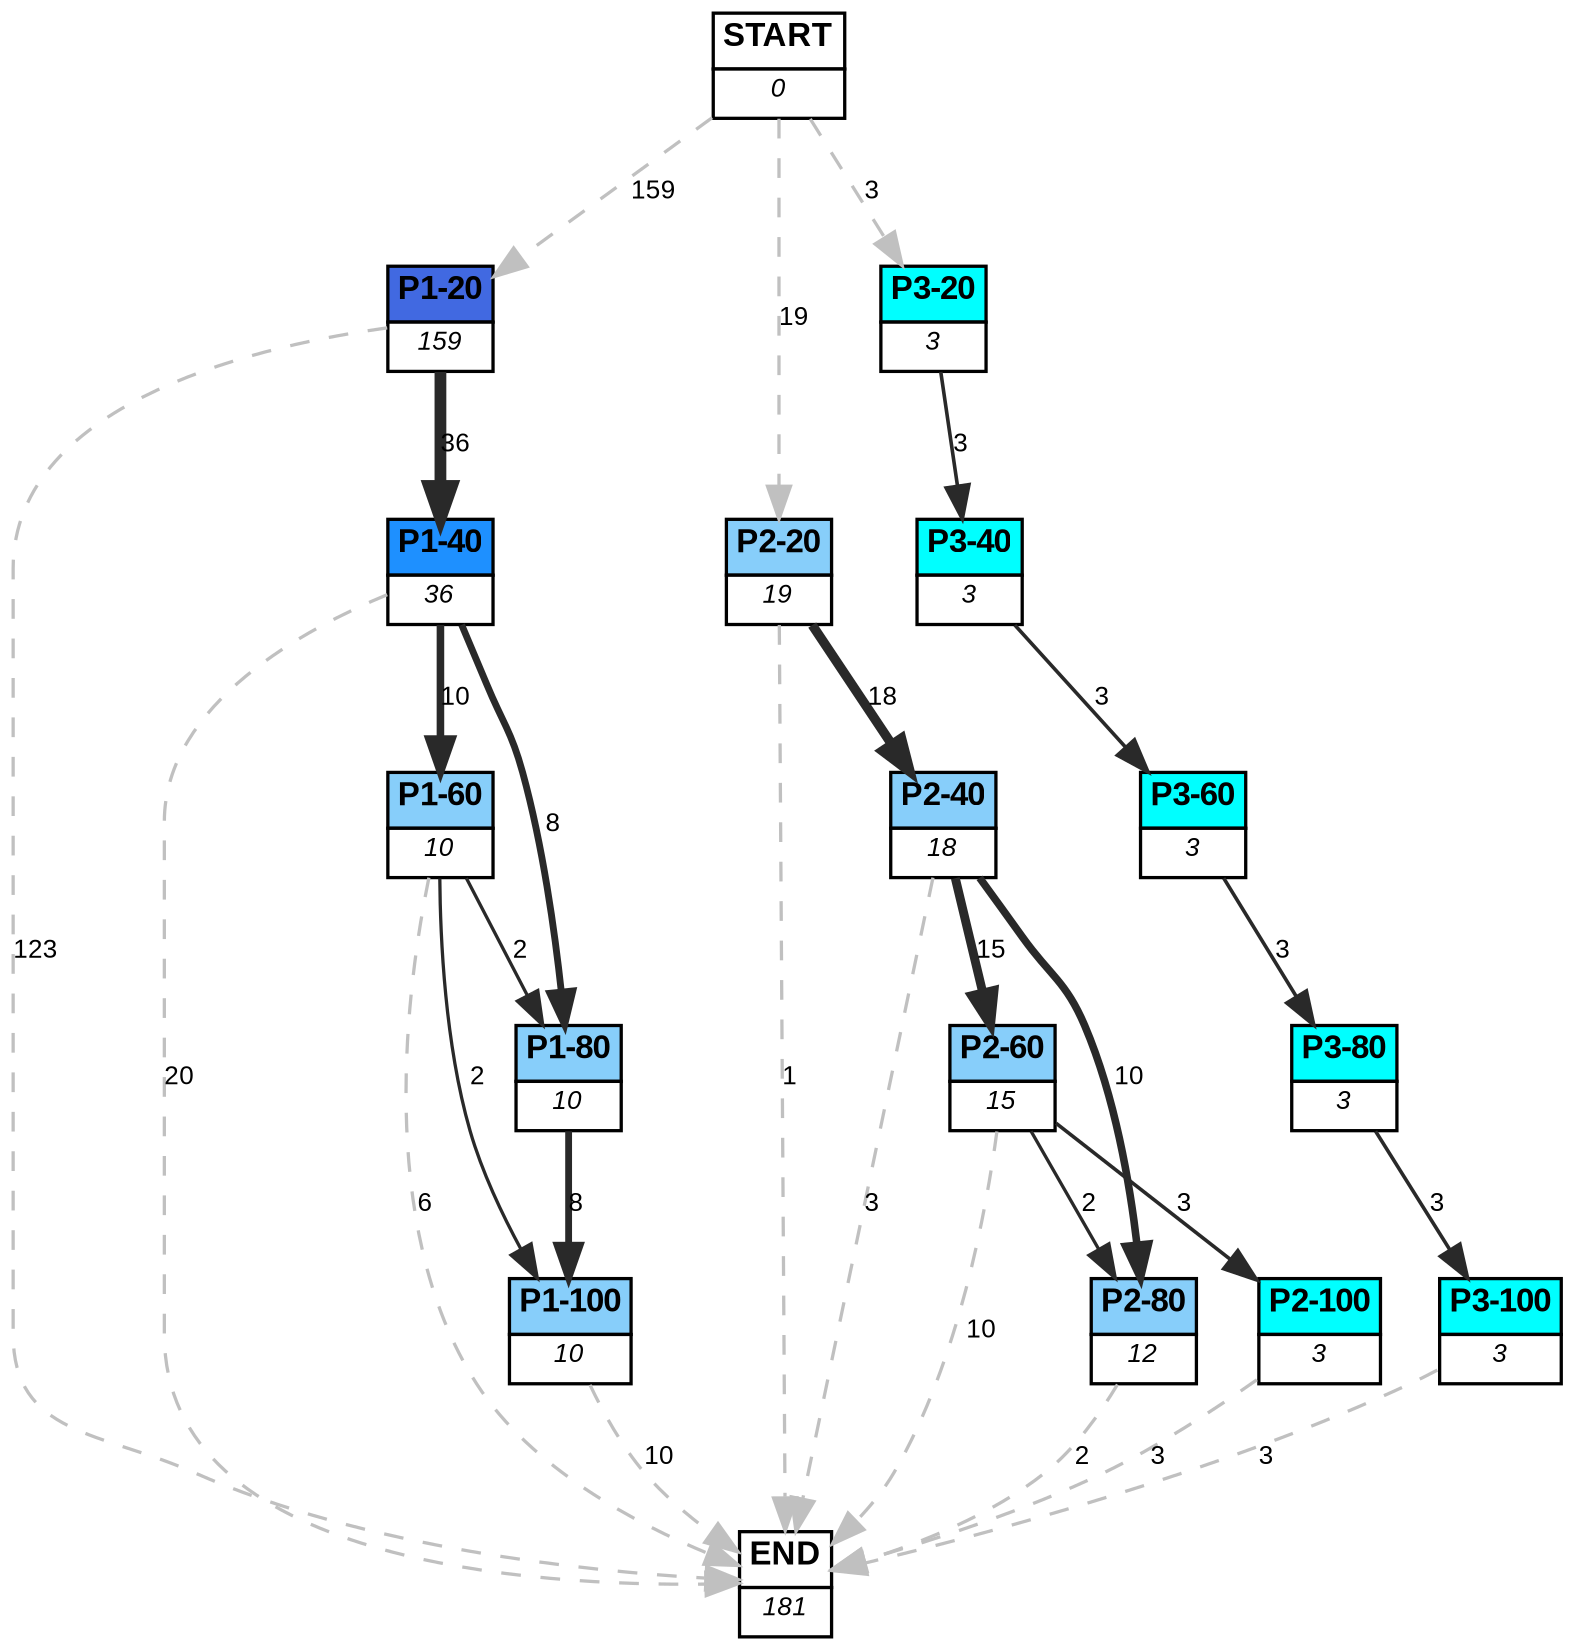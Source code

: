 digraph graphname {
	dpi = 150
	size="16,11!";
	margin = 0;
"P1-20" [shape=plain, label=<<table border="0" cellborder="1" cellspacing="0"><tr><td bgcolor="royalblue"><FONT face="Arial" POINT-SIZE="10"><b>P1-20</b></FONT></td></tr><tr><td bgcolor="white"><FONT face="Arial" POINT-SIZE="8"><i>159</i></FONT></td></tr></table>>]
"P1-40" [shape=plain, label=<<table border="0" cellborder="1" cellspacing="0"><tr><td bgcolor="dodgerblue"><FONT face="Arial" POINT-SIZE="10"><b>P1-40</b></FONT></td></tr><tr><td bgcolor="white"><FONT face="Arial" POINT-SIZE="8"><i>36</i></FONT></td></tr></table>>]
"P1-60" [shape=plain, label=<<table border="0" cellborder="1" cellspacing="0"><tr><td bgcolor="lightskyblue"><FONT face="Arial" POINT-SIZE="10"><b>P1-60</b></FONT></td></tr><tr><td bgcolor="white"><FONT face="Arial" POINT-SIZE="8"><i>10</i></FONT></td></tr></table>>]
"P1-80" [shape=plain, label=<<table border="0" cellborder="1" cellspacing="0"><tr><td bgcolor="lightskyblue"><FONT face="Arial" POINT-SIZE="10"><b>P1-80</b></FONT></td></tr><tr><td bgcolor="white"><FONT face="Arial" POINT-SIZE="8"><i>10</i></FONT></td></tr></table>>]
"P1-100" [shape=plain, label=<<table border="0" cellborder="1" cellspacing="0"><tr><td bgcolor="lightskyblue"><FONT face="Arial" POINT-SIZE="10"><b>P1-100</b></FONT></td></tr><tr><td bgcolor="white"><FONT face="Arial" POINT-SIZE="8"><i>10</i></FONT></td></tr></table>>]
"P2-20" [shape=plain, label=<<table border="0" cellborder="1" cellspacing="0"><tr><td bgcolor="lightskyblue"><FONT face="Arial" POINT-SIZE="10"><b>P2-20</b></FONT></td></tr><tr><td bgcolor="white"><FONT face="Arial" POINT-SIZE="8"><i>19</i></FONT></td></tr></table>>]
"P2-40" [shape=plain, label=<<table border="0" cellborder="1" cellspacing="0"><tr><td bgcolor="lightskyblue"><FONT face="Arial" POINT-SIZE="10"><b>P2-40</b></FONT></td></tr><tr><td bgcolor="white"><FONT face="Arial" POINT-SIZE="8"><i>18</i></FONT></td></tr></table>>]
"P2-60" [shape=plain, label=<<table border="0" cellborder="1" cellspacing="0"><tr><td bgcolor="lightskyblue"><FONT face="Arial" POINT-SIZE="10"><b>P2-60</b></FONT></td></tr><tr><td bgcolor="white"><FONT face="Arial" POINT-SIZE="8"><i>15</i></FONT></td></tr></table>>]
"P2-80" [shape=plain, label=<<table border="0" cellborder="1" cellspacing="0"><tr><td bgcolor="lightskyblue"><FONT face="Arial" POINT-SIZE="10"><b>P2-80</b></FONT></td></tr><tr><td bgcolor="white"><FONT face="Arial" POINT-SIZE="8"><i>12</i></FONT></td></tr></table>>]
"P2-100" [shape=plain, label=<<table border="0" cellborder="1" cellspacing="0"><tr><td bgcolor="aqua"><FONT face="Arial" POINT-SIZE="10"><b>P2-100</b></FONT></td></tr><tr><td bgcolor="white"><FONT face="Arial" POINT-SIZE="8"><i>3</i></FONT></td></tr></table>>]
"P3-20" [shape=plain, label=<<table border="0" cellborder="1" cellspacing="0"><tr><td bgcolor="aqua"><FONT face="Arial" POINT-SIZE="10"><b>P3-20</b></FONT></td></tr><tr><td bgcolor="white"><FONT face="Arial" POINT-SIZE="8"><i>3</i></FONT></td></tr></table>>]
"P3-40" [shape=plain, label=<<table border="0" cellborder="1" cellspacing="0"><tr><td bgcolor="aqua"><FONT face="Arial" POINT-SIZE="10"><b>P3-40</b></FONT></td></tr><tr><td bgcolor="white"><FONT face="Arial" POINT-SIZE="8"><i>3</i></FONT></td></tr></table>>]
"P3-60" [shape=plain, label=<<table border="0" cellborder="1" cellspacing="0"><tr><td bgcolor="aqua"><FONT face="Arial" POINT-SIZE="10"><b>P3-60</b></FONT></td></tr><tr><td bgcolor="white"><FONT face="Arial" POINT-SIZE="8"><i>3</i></FONT></td></tr></table>>]
"P3-80" [shape=plain, label=<<table border="0" cellborder="1" cellspacing="0"><tr><td bgcolor="aqua"><FONT face="Arial" POINT-SIZE="10"><b>P3-80</b></FONT></td></tr><tr><td bgcolor="white"><FONT face="Arial" POINT-SIZE="8"><i>3</i></FONT></td></tr></table>>]
"P3-100" [shape=plain, label=<<table border="0" cellborder="1" cellspacing="0"><tr><td bgcolor="aqua"><FONT face="Arial" POINT-SIZE="10"><b>P3-100</b></FONT></td></tr><tr><td bgcolor="white"><FONT face="Arial" POINT-SIZE="8"><i>3</i></FONT></td></tr></table>>]
"START" [shape=plain, label=<<table border="0" cellborder="1" cellspacing="0"><tr><td bgcolor="white"><FONT face="Arial" POINT-SIZE="10"><b>START</b></FONT></td></tr><tr><td bgcolor="white"><FONT face="Arial" POINT-SIZE="8"><i>0</i></FONT></td></tr></table>>]
"END" [shape=plain, label=<<table border="0" cellborder="1" cellspacing="0"><tr><td bgcolor="white"><FONT face="Arial" POINT-SIZE="10"><b>END</b></FONT></td></tr><tr><td bgcolor="white"><FONT face="Arial" POINT-SIZE="8"><i>181</i></FONT></td></tr></table>>]
"P1-20" -> "P1-40" [ color=grey16 penwidth = "3.58351893845611"label ="36" labelfloat=false fontname="Arial" fontsize=8]
"P1-20" -> "END" [ style = dashed color=grey label ="123" labelfloat=false fontname="Arial" fontsize=8]
"P1-40" -> "P1-60" [ color=grey16 penwidth = "2.302585092994046"label ="10" labelfloat=false fontname="Arial" fontsize=8]
"P1-40" -> "P1-80" [ color=grey16 penwidth = "2.0794415416798357"label ="8" labelfloat=false fontname="Arial" fontsize=8]
"P1-40" -> "END" [ style = dashed color=grey label ="20" labelfloat=false fontname="Arial" fontsize=8]
"P1-60" -> "P1-80" [ color=grey16 penwidth = "1"label ="2" labelfloat=false fontname="Arial" fontsize=8]
"P1-60" -> "P1-100" [ color=grey16 penwidth = "1"label ="2" labelfloat=false fontname="Arial" fontsize=8]
"P1-60" -> "END" [ style = dashed color=grey label ="6" labelfloat=false fontname="Arial" fontsize=8]
"P1-80" -> "P1-100" [ color=grey16 penwidth = "2.0794415416798357"label ="8" labelfloat=false fontname="Arial" fontsize=8]
"P1-100" -> "END" [ style = dashed color=grey label ="10" labelfloat=false fontname="Arial" fontsize=8]
"P2-20" -> "P2-40" [ color=grey16 penwidth = "2.8903717578961645"label ="18" labelfloat=false fontname="Arial" fontsize=8]
"P2-20" -> "END" [ style = dashed color=grey label ="1" labelfloat=false fontname="Arial" fontsize=8]
"P2-40" -> "P2-60" [ color=grey16 penwidth = "2.70805020110221"label ="15" labelfloat=false fontname="Arial" fontsize=8]
"P2-40" -> "P2-80" [ color=grey16 penwidth = "2.302585092994046"label ="10" labelfloat=false fontname="Arial" fontsize=8]
"P2-40" -> "END" [ style = dashed color=grey label ="3" labelfloat=false fontname="Arial" fontsize=8]
"P2-60" -> "P2-80" [ color=grey16 penwidth = "1"label ="2" labelfloat=false fontname="Arial" fontsize=8]
"P2-60" -> "P2-100" [ color=grey16 penwidth = "1.0986122886681098"label ="3" labelfloat=false fontname="Arial" fontsize=8]
"P2-60" -> "END" [ style = dashed color=grey label ="10" labelfloat=false fontname="Arial" fontsize=8]
"P2-80" -> "END" [ style = dashed color=grey label ="2" labelfloat=false fontname="Arial" fontsize=8]
"P2-100" -> "END" [ style = dashed color=grey label ="3" labelfloat=false fontname="Arial" fontsize=8]
"P3-20" -> "P3-40" [ color=grey16 penwidth = "1.0986122886681098"label ="3" labelfloat=false fontname="Arial" fontsize=8]
"P3-40" -> "P3-60" [ color=grey16 penwidth = "1.0986122886681098"label ="3" labelfloat=false fontname="Arial" fontsize=8]
"P3-60" -> "P3-80" [ color=grey16 penwidth = "1.0986122886681098"label ="3" labelfloat=false fontname="Arial" fontsize=8]
"P3-80" -> "P3-100" [ color=grey16 penwidth = "1.0986122886681098"label ="3" labelfloat=false fontname="Arial" fontsize=8]
"P3-100" -> "END" [ style = dashed color=grey label ="3" labelfloat=false fontname="Arial" fontsize=8]
"START" -> "P1-20" [ style = dashed color=grey label ="159" labelfloat=false fontname="Arial" fontsize=8]
"START" -> "P2-20" [ style = dashed color=grey label ="19" labelfloat=false fontname="Arial" fontsize=8]
"START" -> "P3-20" [ style = dashed color=grey label ="3" labelfloat=false fontname="Arial" fontsize=8]
}